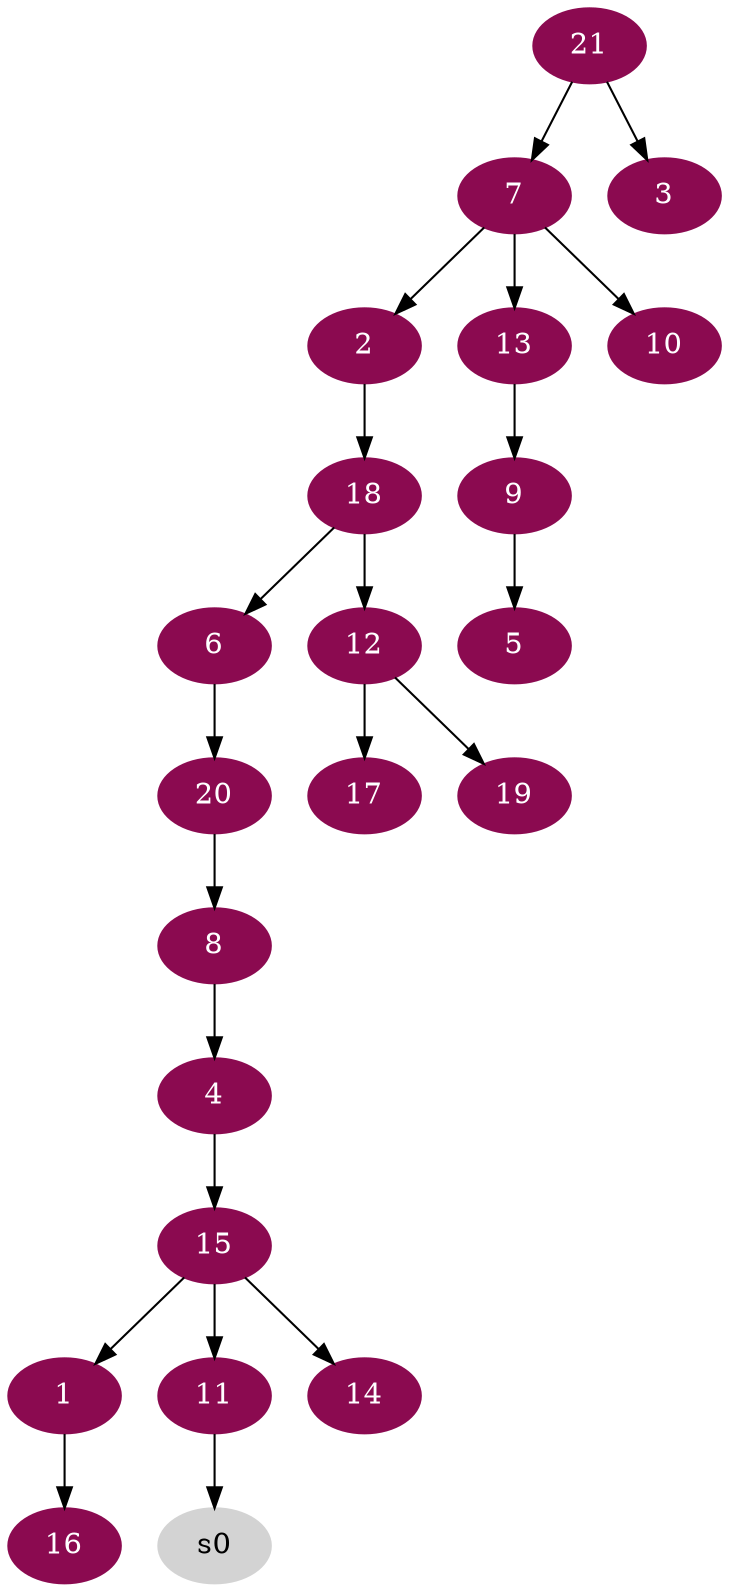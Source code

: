 digraph G {
node [color=deeppink4, style=filled, fontcolor=white];
15 -> 1;
7 -> 2;
21 -> 3;
8 -> 4;
9 -> 5;
18 -> 6;
21 -> 7;
20 -> 8;
13 -> 9;
7 -> 10;
15 -> 11;
18 -> 12;
7 -> 13;
15 -> 14;
4 -> 15;
1 -> 16;
12 -> 17;
2 -> 18;
12 -> 19;
6 -> 20;
node [color=lightgrey, style=filled, fontcolor=black];
11 -> s0;
}
